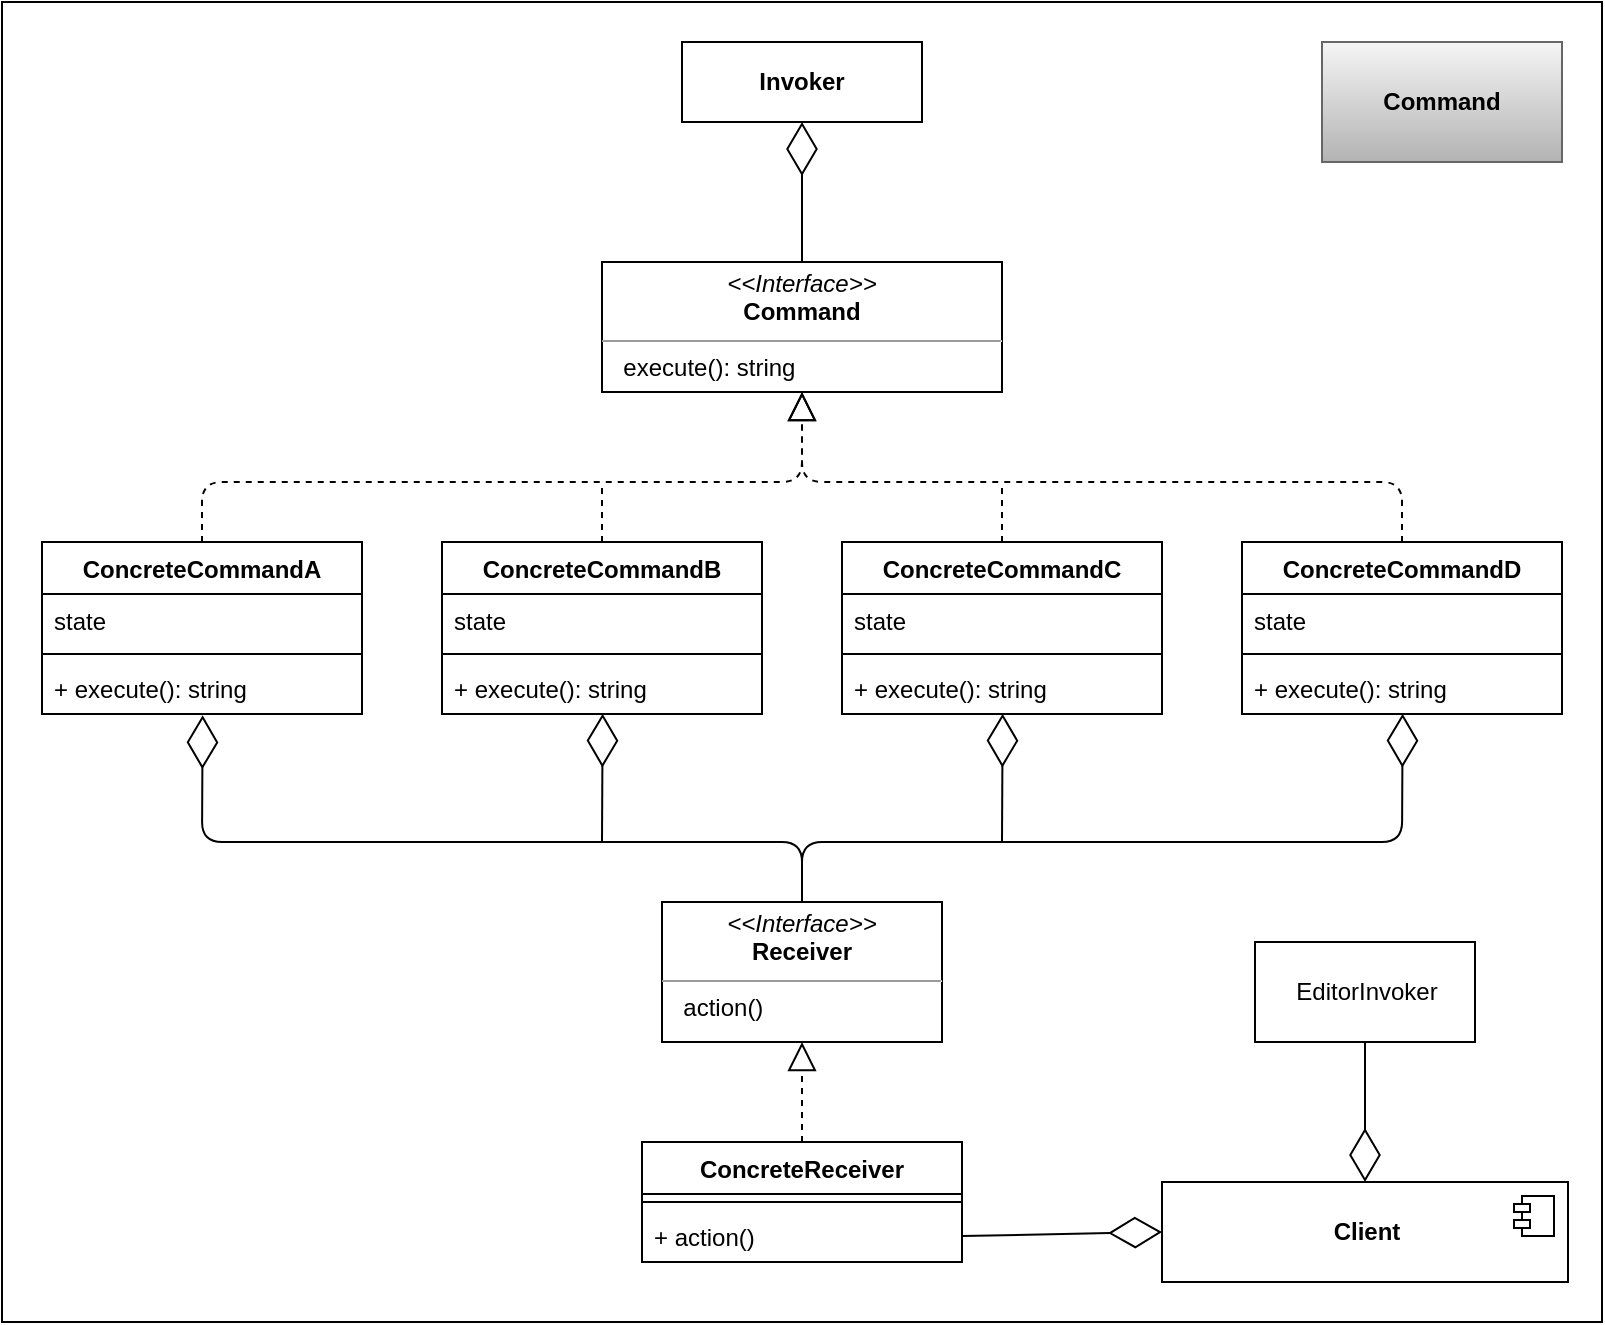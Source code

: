 <mxfile version="13.10.9" type="device"><diagram id="oN1u8QMeGyGhvfwluB_2" name="Page-1"><mxGraphModel dx="1785" dy="621" grid="1" gridSize="10" guides="1" tooltips="1" connect="1" arrows="1" fold="1" page="1" pageScale="1" pageWidth="827" pageHeight="1169" math="0" shadow="0"><root><mxCell id="0"/><mxCell id="1" parent="0"/><mxCell id="9z51yk2DzmPvkaR0hINV-4" value="" style="rounded=0;whiteSpace=wrap;html=1;" vertex="1" parent="1"><mxGeometry x="60" y="50" width="800" height="660" as="geometry"/></mxCell><mxCell id="ySheUME9V-_FSn_fIseo-18" value="&lt;p style=&quot;margin: 0px ; margin-top: 4px ; text-align: center&quot;&gt;&lt;i&gt;&amp;lt;&amp;lt;Interface&amp;gt;&amp;gt;&lt;/i&gt;&lt;br&gt;&lt;b&gt;Command&lt;/b&gt;&lt;/p&gt;&lt;hr size=&quot;1&quot;&gt;&lt;p style=&quot;margin: 0px ; margin-left: 4px&quot;&gt;&amp;nbsp; execute(): string&lt;/p&gt;" style="verticalAlign=top;align=left;overflow=fill;fontSize=12;fontFamily=Helvetica;html=1;" parent="1" vertex="1"><mxGeometry x="360" y="180" width="200" height="65" as="geometry"/></mxCell><mxCell id="ySheUME9V-_FSn_fIseo-19" value="ConcreteCommandB" style="swimlane;fontStyle=1;align=center;verticalAlign=top;childLayout=stackLayout;horizontal=1;startSize=26;horizontalStack=0;resizeParent=1;resizeParentMax=0;resizeLast=0;collapsible=1;marginBottom=0;" parent="1" vertex="1"><mxGeometry x="280" y="320" width="160" height="86" as="geometry"/></mxCell><mxCell id="ySheUME9V-_FSn_fIseo-20" value="state" style="text;strokeColor=none;fillColor=none;align=left;verticalAlign=top;spacingLeft=4;spacingRight=4;overflow=hidden;rotatable=0;points=[[0,0.5],[1,0.5]];portConstraint=eastwest;" parent="ySheUME9V-_FSn_fIseo-19" vertex="1"><mxGeometry y="26" width="160" height="26" as="geometry"/></mxCell><mxCell id="ySheUME9V-_FSn_fIseo-21" value="" style="line;strokeWidth=1;fillColor=none;align=left;verticalAlign=middle;spacingTop=-1;spacingLeft=3;spacingRight=3;rotatable=0;labelPosition=right;points=[];portConstraint=eastwest;" parent="ySheUME9V-_FSn_fIseo-19" vertex="1"><mxGeometry y="52" width="160" height="8" as="geometry"/></mxCell><mxCell id="ySheUME9V-_FSn_fIseo-23" value="+ execute(): string" style="text;strokeColor=none;fillColor=none;align=left;verticalAlign=top;spacingLeft=4;spacingRight=4;overflow=hidden;rotatable=0;points=[[0,0.5],[1,0.5]];portConstraint=eastwest;" parent="ySheUME9V-_FSn_fIseo-19" vertex="1"><mxGeometry y="60" width="160" height="26" as="geometry"/></mxCell><mxCell id="ySheUME9V-_FSn_fIseo-24" value="ConcreteCommandA" style="swimlane;fontStyle=1;align=center;verticalAlign=top;childLayout=stackLayout;horizontal=1;startSize=26;horizontalStack=0;resizeParent=1;resizeParentMax=0;resizeLast=0;collapsible=1;marginBottom=0;" parent="1" vertex="1"><mxGeometry x="80" y="320" width="160" height="86" as="geometry"/></mxCell><mxCell id="ySheUME9V-_FSn_fIseo-25" value="state" style="text;strokeColor=none;fillColor=none;align=left;verticalAlign=top;spacingLeft=4;spacingRight=4;overflow=hidden;rotatable=0;points=[[0,0.5],[1,0.5]];portConstraint=eastwest;" parent="ySheUME9V-_FSn_fIseo-24" vertex="1"><mxGeometry y="26" width="160" height="26" as="geometry"/></mxCell><mxCell id="ySheUME9V-_FSn_fIseo-26" value="" style="line;strokeWidth=1;fillColor=none;align=left;verticalAlign=middle;spacingTop=-1;spacingLeft=3;spacingRight=3;rotatable=0;labelPosition=right;points=[];portConstraint=eastwest;" parent="ySheUME9V-_FSn_fIseo-24" vertex="1"><mxGeometry y="52" width="160" height="8" as="geometry"/></mxCell><mxCell id="ySheUME9V-_FSn_fIseo-28" value="+ execute(): string" style="text;strokeColor=none;fillColor=none;align=left;verticalAlign=top;spacingLeft=4;spacingRight=4;overflow=hidden;rotatable=0;points=[[0,0.5],[1,0.5]];portConstraint=eastwest;" parent="ySheUME9V-_FSn_fIseo-24" vertex="1"><mxGeometry y="60" width="160" height="26" as="geometry"/></mxCell><mxCell id="ySheUME9V-_FSn_fIseo-29" value="ConcreteCommandC" style="swimlane;fontStyle=1;align=center;verticalAlign=top;childLayout=stackLayout;horizontal=1;startSize=26;horizontalStack=0;resizeParent=1;resizeParentMax=0;resizeLast=0;collapsible=1;marginBottom=0;" parent="1" vertex="1"><mxGeometry x="480" y="320" width="160" height="86" as="geometry"/></mxCell><mxCell id="ySheUME9V-_FSn_fIseo-30" value="state" style="text;strokeColor=none;fillColor=none;align=left;verticalAlign=top;spacingLeft=4;spacingRight=4;overflow=hidden;rotatable=0;points=[[0,0.5],[1,0.5]];portConstraint=eastwest;" parent="ySheUME9V-_FSn_fIseo-29" vertex="1"><mxGeometry y="26" width="160" height="26" as="geometry"/></mxCell><mxCell id="ySheUME9V-_FSn_fIseo-31" value="" style="line;strokeWidth=1;fillColor=none;align=left;verticalAlign=middle;spacingTop=-1;spacingLeft=3;spacingRight=3;rotatable=0;labelPosition=right;points=[];portConstraint=eastwest;" parent="ySheUME9V-_FSn_fIseo-29" vertex="1"><mxGeometry y="52" width="160" height="8" as="geometry"/></mxCell><mxCell id="ySheUME9V-_FSn_fIseo-33" value="+ execute(): string" style="text;strokeColor=none;fillColor=none;align=left;verticalAlign=top;spacingLeft=4;spacingRight=4;overflow=hidden;rotatable=0;points=[[0,0.5],[1,0.5]];portConstraint=eastwest;" parent="ySheUME9V-_FSn_fIseo-29" vertex="1"><mxGeometry y="60" width="160" height="26" as="geometry"/></mxCell><mxCell id="ySheUME9V-_FSn_fIseo-34" value="ConcreteCommandD" style="swimlane;fontStyle=1;align=center;verticalAlign=top;childLayout=stackLayout;horizontal=1;startSize=26;horizontalStack=0;resizeParent=1;resizeParentMax=0;resizeLast=0;collapsible=1;marginBottom=0;" parent="1" vertex="1"><mxGeometry x="680" y="320" width="160" height="86" as="geometry"/></mxCell><mxCell id="ySheUME9V-_FSn_fIseo-35" value="state" style="text;strokeColor=none;fillColor=none;align=left;verticalAlign=top;spacingLeft=4;spacingRight=4;overflow=hidden;rotatable=0;points=[[0,0.5],[1,0.5]];portConstraint=eastwest;" parent="ySheUME9V-_FSn_fIseo-34" vertex="1"><mxGeometry y="26" width="160" height="26" as="geometry"/></mxCell><mxCell id="ySheUME9V-_FSn_fIseo-36" value="" style="line;strokeWidth=1;fillColor=none;align=left;verticalAlign=middle;spacingTop=-1;spacingLeft=3;spacingRight=3;rotatable=0;labelPosition=right;points=[];portConstraint=eastwest;" parent="ySheUME9V-_FSn_fIseo-34" vertex="1"><mxGeometry y="52" width="160" height="8" as="geometry"/></mxCell><mxCell id="ySheUME9V-_FSn_fIseo-38" value="+ execute(): string" style="text;strokeColor=none;fillColor=none;align=left;verticalAlign=top;spacingLeft=4;spacingRight=4;overflow=hidden;rotatable=0;points=[[0,0.5],[1,0.5]];portConstraint=eastwest;" parent="ySheUME9V-_FSn_fIseo-34" vertex="1"><mxGeometry y="60" width="160" height="26" as="geometry"/></mxCell><mxCell id="ySheUME9V-_FSn_fIseo-39" value="" style="endArrow=block;dashed=1;endFill=0;endSize=12;html=1;entryX=0.5;entryY=1;entryDx=0;entryDy=0;exitX=0.5;exitY=0;exitDx=0;exitDy=0;" parent="1" source="ySheUME9V-_FSn_fIseo-24" target="ySheUME9V-_FSn_fIseo-18" edge="1"><mxGeometry width="160" relative="1" as="geometry"><mxPoint x="380" y="520" as="sourcePoint"/><mxPoint x="540" y="520" as="targetPoint"/><Array as="points"><mxPoint x="160" y="290"/><mxPoint x="460" y="290"/></Array></mxGeometry></mxCell><mxCell id="ySheUME9V-_FSn_fIseo-40" value="" style="endArrow=block;dashed=1;endFill=0;endSize=12;html=1;exitX=0.5;exitY=0;exitDx=0;exitDy=0;entryX=0.5;entryY=1;entryDx=0;entryDy=0;" parent="1" source="ySheUME9V-_FSn_fIseo-34" target="ySheUME9V-_FSn_fIseo-18" edge="1"><mxGeometry width="160" relative="1" as="geometry"><mxPoint x="720" y="250" as="sourcePoint"/><mxPoint x="690" y="250" as="targetPoint"/><Array as="points"><mxPoint x="760" y="290"/><mxPoint x="460" y="290"/></Array></mxGeometry></mxCell><mxCell id="ySheUME9V-_FSn_fIseo-41" value="" style="endArrow=none;dashed=1;html=1;exitX=0.5;exitY=0;exitDx=0;exitDy=0;" parent="1" source="ySheUME9V-_FSn_fIseo-19" edge="1"><mxGeometry width="50" height="50" relative="1" as="geometry"><mxPoint x="290" y="290" as="sourcePoint"/><mxPoint x="360" y="290" as="targetPoint"/></mxGeometry></mxCell><mxCell id="ySheUME9V-_FSn_fIseo-42" value="" style="endArrow=none;dashed=1;html=1;exitX=0.5;exitY=0;exitDx=0;exitDy=0;" parent="1" source="ySheUME9V-_FSn_fIseo-29" edge="1"><mxGeometry width="50" height="50" relative="1" as="geometry"><mxPoint x="570" y="290" as="sourcePoint"/><mxPoint x="560" y="290" as="targetPoint"/></mxGeometry></mxCell><mxCell id="ySheUME9V-_FSn_fIseo-43" value="" style="endArrow=diamondThin;endFill=0;endSize=24;html=1;exitX=0.5;exitY=0;exitDx=0;exitDy=0;entryX=0.5;entryY=1;entryDx=0;entryDy=0;" parent="1" source="ySheUME9V-_FSn_fIseo-18" target="9z51yk2DzmPvkaR0hINV-1" edge="1"><mxGeometry width="160" relative="1" as="geometry"><mxPoint x="150" y="190" as="sourcePoint"/><mxPoint x="510" y="130" as="targetPoint"/></mxGeometry></mxCell><mxCell id="ySheUME9V-_FSn_fIseo-44" value="&lt;p style=&quot;margin: 0px ; margin-top: 4px ; text-align: center&quot;&gt;&lt;i&gt;&amp;lt;&amp;lt;Interface&amp;gt;&amp;gt;&lt;/i&gt;&lt;br&gt;&lt;b&gt;Receiver&lt;/b&gt;&lt;/p&gt;&lt;hr size=&quot;1&quot;&gt;&lt;p style=&quot;margin: 0px ; margin-left: 4px&quot;&gt;&amp;nbsp; action()&lt;/p&gt;" style="verticalAlign=top;align=left;overflow=fill;fontSize=12;fontFamily=Helvetica;html=1;" parent="1" vertex="1"><mxGeometry x="390" y="500" width="140" height="70" as="geometry"/></mxCell><mxCell id="ySheUME9V-_FSn_fIseo-45" value="" style="endArrow=diamondThin;endFill=0;endSize=24;html=1;entryX=0.502;entryY=1.026;entryDx=0;entryDy=0;entryPerimeter=0;exitX=0.5;exitY=0;exitDx=0;exitDy=0;" parent="1" source="ySheUME9V-_FSn_fIseo-44" target="ySheUME9V-_FSn_fIseo-28" edge="1"><mxGeometry width="160" relative="1" as="geometry"><mxPoint x="170" y="580" as="sourcePoint"/><mxPoint x="330" y="580" as="targetPoint"/><Array as="points"><mxPoint x="460" y="470"/><mxPoint x="160" y="470"/></Array></mxGeometry></mxCell><mxCell id="ySheUME9V-_FSn_fIseo-46" value="" style="endArrow=diamondThin;endFill=0;endSize=24;html=1;entryX=0.502;entryY=0.994;entryDx=0;entryDy=0;entryPerimeter=0;exitX=0.5;exitY=0;exitDx=0;exitDy=0;" parent="1" source="ySheUME9V-_FSn_fIseo-44" target="ySheUME9V-_FSn_fIseo-38" edge="1"><mxGeometry width="160" relative="1" as="geometry"><mxPoint x="620" y="570" as="sourcePoint"/><mxPoint x="780" y="570" as="targetPoint"/><Array as="points"><mxPoint x="460" y="470"/><mxPoint x="760" y="470"/></Array></mxGeometry></mxCell><mxCell id="ySheUME9V-_FSn_fIseo-49" value="" style="endArrow=diamondThin;endFill=0;endSize=24;html=1;entryX=0.502;entryY=0.994;entryDx=0;entryDy=0;entryPerimeter=0;" parent="1" target="ySheUME9V-_FSn_fIseo-23" edge="1"><mxGeometry width="160" relative="1" as="geometry"><mxPoint x="360" y="470" as="sourcePoint"/><mxPoint x="410" y="570" as="targetPoint"/></mxGeometry></mxCell><mxCell id="ySheUME9V-_FSn_fIseo-50" value="" style="endArrow=diamondThin;endFill=0;endSize=24;html=1;entryX=0.502;entryY=0.994;entryDx=0;entryDy=0;entryPerimeter=0;" parent="1" target="ySheUME9V-_FSn_fIseo-33" edge="1"><mxGeometry width="160" relative="1" as="geometry"><mxPoint x="560" y="470" as="sourcePoint"/><mxPoint x="810" y="600" as="targetPoint"/></mxGeometry></mxCell><mxCell id="ySheUME9V-_FSn_fIseo-51" value="ConcreteReceiver" style="swimlane;fontStyle=1;align=center;verticalAlign=top;childLayout=stackLayout;horizontal=1;startSize=26;horizontalStack=0;resizeParent=1;resizeParentMax=0;resizeLast=0;collapsible=1;marginBottom=0;" parent="1" vertex="1"><mxGeometry x="380" y="620" width="160" height="60" as="geometry"/></mxCell><mxCell id="ySheUME9V-_FSn_fIseo-53" value="" style="line;strokeWidth=1;fillColor=none;align=left;verticalAlign=middle;spacingTop=-1;spacingLeft=3;spacingRight=3;rotatable=0;labelPosition=right;points=[];portConstraint=eastwest;" parent="ySheUME9V-_FSn_fIseo-51" vertex="1"><mxGeometry y="26" width="160" height="8" as="geometry"/></mxCell><mxCell id="ySheUME9V-_FSn_fIseo-54" value="+ action()" style="text;strokeColor=none;fillColor=none;align=left;verticalAlign=top;spacingLeft=4;spacingRight=4;overflow=hidden;rotatable=0;points=[[0,0.5],[1,0.5]];portConstraint=eastwest;" parent="ySheUME9V-_FSn_fIseo-51" vertex="1"><mxGeometry y="34" width="160" height="26" as="geometry"/></mxCell><mxCell id="ySheUME9V-_FSn_fIseo-58" value="" style="endArrow=block;dashed=1;endFill=0;endSize=12;html=1;entryX=0.5;entryY=1;entryDx=0;entryDy=0;exitX=0.5;exitY=0;exitDx=0;exitDy=0;" parent="1" source="ySheUME9V-_FSn_fIseo-51" target="ySheUME9V-_FSn_fIseo-44" edge="1"><mxGeometry width="160" relative="1" as="geometry"><mxPoint x="60" y="630" as="sourcePoint"/><mxPoint x="220" y="630" as="targetPoint"/></mxGeometry></mxCell><mxCell id="ySheUME9V-_FSn_fIseo-61" value="Client" style="html=1;dropTarget=0;fontStyle=1" parent="1" vertex="1"><mxGeometry x="640" y="640" width="203" height="50" as="geometry"/></mxCell><mxCell id="ySheUME9V-_FSn_fIseo-62" value="" style="shape=module;jettyWidth=8;jettyHeight=4;" parent="ySheUME9V-_FSn_fIseo-61" vertex="1"><mxGeometry x="1" width="20" height="20" relative="1" as="geometry"><mxPoint x="-27" y="7" as="offset"/></mxGeometry></mxCell><mxCell id="ySheUME9V-_FSn_fIseo-64" value="EditorInvoker" style="html=1;" parent="1" vertex="1"><mxGeometry x="686.5" y="520" width="110" height="50" as="geometry"/></mxCell><mxCell id="ySheUME9V-_FSn_fIseo-65" value="" style="endArrow=diamondThin;endFill=0;endSize=24;html=1;entryX=0.5;entryY=0;entryDx=0;entryDy=0;exitX=0.5;exitY=1;exitDx=0;exitDy=0;" parent="1" source="ySheUME9V-_FSn_fIseo-64" target="ySheUME9V-_FSn_fIseo-61" edge="1"><mxGeometry width="160" relative="1" as="geometry"><mxPoint x="590" y="590" as="sourcePoint"/><mxPoint x="750" y="590" as="targetPoint"/></mxGeometry></mxCell><mxCell id="9z51yk2DzmPvkaR0hINV-1" value="Invoker" style="rounded=0;whiteSpace=wrap;html=1;fontStyle=1" vertex="1" parent="1"><mxGeometry x="400" y="70" width="120" height="40" as="geometry"/></mxCell><mxCell id="9z51yk2DzmPvkaR0hINV-3" value="" style="endArrow=diamondThin;endFill=0;endSize=24;html=1;entryX=0;entryY=0.5;entryDx=0;entryDy=0;exitX=1;exitY=0.5;exitDx=0;exitDy=0;" edge="1" parent="1" source="ySheUME9V-_FSn_fIseo-54" target="ySheUME9V-_FSn_fIseo-61"><mxGeometry width="160" relative="1" as="geometry"><mxPoint x="320" y="710" as="sourcePoint"/><mxPoint x="480" y="710" as="targetPoint"/></mxGeometry></mxCell><mxCell id="9z51yk2DzmPvkaR0hINV-5" value="Command" style="rounded=0;whiteSpace=wrap;html=1;fontStyle=1;gradientColor=#b3b3b3;fillColor=#f5f5f5;strokeColor=#666666;" vertex="1" parent="1"><mxGeometry x="720" y="70" width="120" height="60" as="geometry"/></mxCell></root></mxGraphModel></diagram></mxfile>